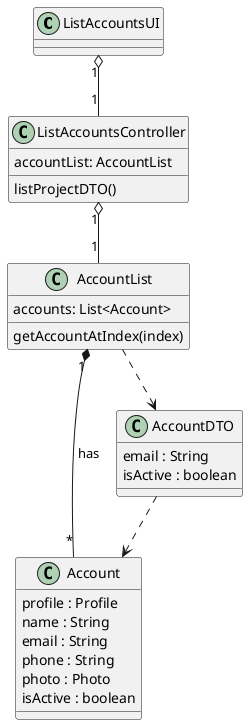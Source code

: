 @startuml

class ListAccountsUI {}

class ListAccountsController{
accountList: AccountList
listProjectDTO()
}


class Account {
profile : Profile
name : String
email : String
phone : String
photo : Photo
isActive : boolean
}

class AccountList {
accounts: List<Account>
getAccountAtIndex(index)
}

class AccountDTO {
email : String
isActive : boolean
}

AccountList "1" *-- "*" Account : has
ListAccountsController "1" o-- "1" AccountList
ListAccountsUI "1" o-- "1" ListAccountsController
AccountList ..> AccountDTO
AccountDTO ..> Account

@enduml